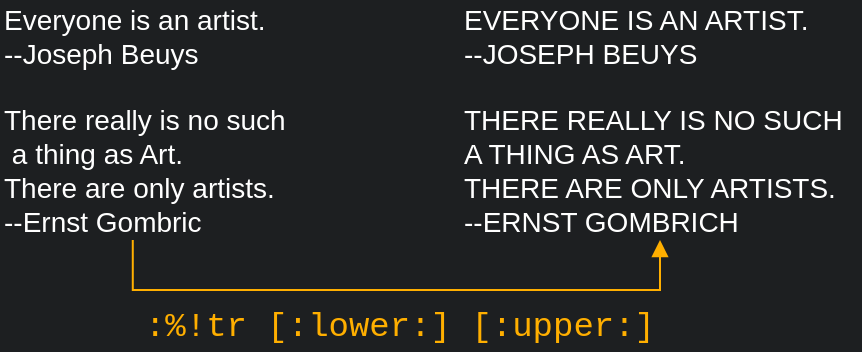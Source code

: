 <mxfile version="12.9.9" type="device" pages="3"><diagram id="LTKjd7NI_49tNAYSHAQ8" name="all lines"><mxGraphModel dx="768" dy="491" grid="1" gridSize="10" guides="1" tooltips="1" connect="1" arrows="1" fold="1" page="1" pageScale="1" pageWidth="850" pageHeight="1100" background="#1D1F21" math="0" shadow="0"><root><mxCell id="0"/><mxCell id="1" parent="0"/><mxCell id="Y9wIqFQAmbNXvihGPetd-3" value="" style="endArrow=block;html=1;entryX=0.5;entryY=1;entryDx=0;entryDy=0;strokeColor=#FFAF00;strokeWidth=1;endFill=1;exitX=0.443;exitY=1;exitDx=0;exitDy=0;exitPerimeter=0;edgeStyle=orthogonalEdgeStyle;rounded=0;" parent="1" target="QCtca8CUjWTFTjJ_bIK1-2" edge="1"><mxGeometry width="50" height="50" relative="1" as="geometry"><mxPoint x="106.388" y="220" as="sourcePoint"/><mxPoint x="353" y="220" as="targetPoint"/><Array as="points"><mxPoint x="106" y="245"/><mxPoint x="370" y="245"/></Array></mxGeometry></mxCell><mxCell id="Y9wIqFQAmbNXvihGPetd-4" value="&lt;font color=&quot;#ffaf00&quot; style=&quot;font-size: 17px;&quot;&gt;:%!tr [:lower:] [:upper:]&lt;/font&gt;" style="text;html=1;strokeColor=none;fillColor=none;align=center;verticalAlign=middle;whiteSpace=wrap;rounded=0;fontSize=17;spacingBottom=3;fontStyle=0;fontFamily=Courier New;" parent="1" vertex="1"><mxGeometry x="100" y="255" width="280" height="20" as="geometry"/></mxCell><mxCell id="QCtca8CUjWTFTjJ_bIK1-1" value="&lt;div style=&quot;font-size: 14px;&quot;&gt;&lt;div style=&quot;font-size: 14px;&quot;&gt;&lt;font color=&quot;#ffffff&quot; style=&quot;font-size: 14px;&quot;&gt;Everyone is an artist.&lt;/font&gt;&lt;/div&gt;&lt;div style=&quot;font-size: 14px;&quot;&gt;&lt;font color=&quot;#ffffff&quot; style=&quot;font-size: 14px;&quot;&gt;--Joseph Beuys&lt;/font&gt;&lt;/div&gt;&lt;div style=&quot;font-size: 14px;&quot;&gt;&lt;font color=&quot;#ffffff&quot; style=&quot;font-size: 14px;&quot;&gt;&lt;br style=&quot;font-size: 14px;&quot;&gt;&lt;/font&gt;&lt;/div&gt;&lt;div style=&quot;font-size: 14px;&quot;&gt;&lt;font color=&quot;#ffffff&quot; style=&quot;font-size: 14px;&quot;&gt;There really is no such&lt;/font&gt;&lt;/div&gt;&lt;div style=&quot;font-size: 14px;&quot;&gt;&lt;font color=&quot;#ffffff&quot; style=&quot;font-size: 14px;&quot;&gt;&amp;nbsp;a thing as Art.&lt;/font&gt;&lt;/div&gt;&lt;div style=&quot;font-size: 14px;&quot;&gt;&lt;font color=&quot;#ffffff&quot; style=&quot;font-size: 14px;&quot;&gt;There are only artists.&lt;/font&gt;&lt;/div&gt;&lt;div style=&quot;font-size: 14px;&quot;&gt;&lt;font color=&quot;#ffffff&quot; style=&quot;font-size: 14px;&quot;&gt;--Ernst Gombric&lt;/font&gt;&lt;/div&gt;&lt;/div&gt;" style="text;html=1;strokeColor=none;fillColor=none;align=left;verticalAlign=middle;whiteSpace=wrap;rounded=0;fontSize=14;spacingTop=2;spacingBottom=2;" parent="1" vertex="1"><mxGeometry x="40" y="100" width="170" height="120" as="geometry"/></mxCell><mxCell id="QCtca8CUjWTFTjJ_bIK1-2" value="&lt;div style=&quot;font-size: 14px;&quot;&gt;&lt;div style=&quot;font-size: 14px;&quot;&gt;&lt;font color=&quot;#ffffff&quot; style=&quot;font-size: 14px;&quot;&gt;EVERYONE IS AN ARTIST.&lt;/font&gt;&lt;/div&gt;&lt;div style=&quot;font-size: 14px;&quot;&gt;&lt;font color=&quot;#ffffff&quot; style=&quot;font-size: 14px;&quot;&gt;--JOSEPH BEUYS&lt;/font&gt;&lt;/div&gt;&lt;div style=&quot;font-size: 14px;&quot;&gt;&lt;font color=&quot;#ffffff&quot; style=&quot;font-size: 14px;&quot;&gt;&lt;br style=&quot;font-size: 14px;&quot;&gt;&lt;/font&gt;&lt;/div&gt;&lt;div style=&quot;font-size: 14px;&quot;&gt;&lt;font color=&quot;#ffffff&quot; style=&quot;font-size: 14px;&quot;&gt;THERE REALLY IS NO SUCH&lt;/font&gt;&lt;/div&gt;&lt;div style=&quot;font-size: 14px;&quot;&gt;&lt;font color=&quot;#ffffff&quot; style=&quot;font-size: 14px;&quot;&gt;A THING AS ART.&lt;/font&gt;&lt;/div&gt;&lt;div style=&quot;font-size: 14px;&quot;&gt;&lt;font color=&quot;#ffffff&quot; style=&quot;font-size: 14px;&quot;&gt;THERE ARE ONLY ARTISTS.&lt;/font&gt;&lt;/div&gt;&lt;div style=&quot;font-size: 14px;&quot;&gt;&lt;font color=&quot;#ffffff&quot; style=&quot;font-size: 14px;&quot;&gt;--ERNST GOMBRICH&lt;/font&gt;&lt;/div&gt;&lt;/div&gt;" style="text;html=1;strokeColor=none;fillColor=none;align=left;verticalAlign=middle;whiteSpace=wrap;rounded=0;fontSize=14;spacingTop=2;spacingBottom=2;" parent="1" vertex="1"><mxGeometry x="270" y="100" width="200" height="120" as="geometry"/></mxCell></root></mxGraphModel></diagram><diagram name="current line" id="bxkr-jCSJHHUQU_lmpoV"><mxGraphModel dx="768" dy="491" grid="1" gridSize="10" guides="1" tooltips="1" connect="1" arrows="1" fold="1" page="1" pageScale="1" pageWidth="850" pageHeight="1100" background="#1D1F21" math="0" shadow="0"><root><mxCell id="TEKUrCEN37EWvYWORdew-0"/><mxCell id="TEKUrCEN37EWvYWORdew-1" parent="TEKUrCEN37EWvYWORdew-0"/><mxCell id="TEKUrCEN37EWvYWORdew-2" value="" style="endArrow=block;html=1;strokeColor=#FFAF00;strokeWidth=1;endFill=1;rounded=0;exitX=0.75;exitY=1;exitDx=0;exitDy=0;" edge="1" parent="TEKUrCEN37EWvYWORdew-1"><mxGeometry width="50" height="50" relative="1" as="geometry"><mxPoint x="153" y="211" as="sourcePoint"/><mxPoint x="263" y="211" as="targetPoint"/></mxGeometry></mxCell><mxCell id="TEKUrCEN37EWvYWORdew-3" value="&lt;font color=&quot;#ffaf00&quot; style=&quot;font-size: 17px&quot;&gt;:.!tr [:lower:] [:upper:]&lt;/font&gt;" style="text;html=1;strokeColor=none;fillColor=none;align=center;verticalAlign=middle;whiteSpace=wrap;rounded=0;fontSize=17;spacingBottom=3;fontStyle=0;fontFamily=Courier New;" vertex="1" parent="TEKUrCEN37EWvYWORdew-1"><mxGeometry x="80" y="230" width="280" height="20" as="geometry"/></mxCell><mxCell id="TEKUrCEN37EWvYWORdew-4" value="&lt;div style=&quot;font-size: 14px;&quot;&gt;&lt;div style=&quot;font-size: 14px;&quot;&gt;&lt;font color=&quot;#ffffff&quot; style=&quot;font-size: 14px;&quot;&gt;Everyone is an artist.&lt;/font&gt;&lt;/div&gt;&lt;div style=&quot;font-size: 14px;&quot;&gt;&lt;font color=&quot;#ffffff&quot; style=&quot;font-size: 14px;&quot;&gt;--Joseph Beuys&lt;/font&gt;&lt;/div&gt;&lt;div style=&quot;font-size: 14px;&quot;&gt;&lt;font color=&quot;#ffffff&quot; style=&quot;font-size: 14px;&quot;&gt;&lt;br style=&quot;font-size: 14px;&quot;&gt;&lt;/font&gt;&lt;/div&gt;&lt;div style=&quot;font-size: 14px;&quot;&gt;&lt;font color=&quot;#ffffff&quot; style=&quot;font-size: 14px;&quot;&gt;There really is no such&lt;/font&gt;&lt;/div&gt;&lt;div style=&quot;font-size: 14px;&quot;&gt;&lt;font color=&quot;#ffffff&quot; style=&quot;font-size: 14px;&quot;&gt;&amp;nbsp;a thing as Art.&lt;/font&gt;&lt;/div&gt;&lt;div style=&quot;font-size: 14px;&quot;&gt;&lt;font color=&quot;#ffffff&quot; style=&quot;font-size: 14px;&quot;&gt;There are only artists.&lt;/font&gt;&lt;/div&gt;&lt;div style=&quot;font-size: 14px;&quot;&gt;&lt;font color=&quot;#ffffff&quot; style=&quot;font-size: 14px;&quot;&gt;--Ernst Gombric&lt;/font&gt;&lt;/div&gt;&lt;/div&gt;" style="text;html=1;strokeColor=none;fillColor=none;align=left;verticalAlign=middle;whiteSpace=wrap;rounded=0;fontSize=14;spacingTop=2;spacingBottom=2;" vertex="1" parent="TEKUrCEN37EWvYWORdew-1"><mxGeometry x="40" y="100" width="170" height="120" as="geometry"/></mxCell><mxCell id="TEKUrCEN37EWvYWORdew-5" value="&lt;div&gt;&lt;div&gt;&lt;div&gt;&lt;font color=&quot;#ffffff&quot;&gt;Everyone is an artist.&lt;/font&gt;&lt;/div&gt;&lt;div&gt;&lt;font color=&quot;#ffffff&quot;&gt;--Joseph Beuys&lt;/font&gt;&lt;/div&gt;&lt;div&gt;&lt;font color=&quot;#ffffff&quot;&gt;&lt;br&gt;&lt;/font&gt;&lt;/div&gt;&lt;div&gt;&lt;font color=&quot;#ffffff&quot;&gt;There really is no such&lt;/font&gt;&lt;/div&gt;&lt;div&gt;&lt;font color=&quot;#ffffff&quot;&gt;a thing as Art.&lt;/font&gt;&lt;/div&gt;&lt;div&gt;&lt;font color=&quot;#ffffff&quot;&gt;There are only artists.&lt;/font&gt;&lt;/div&gt;&lt;div&gt;&lt;font color=&quot;#ffffff&quot;&gt;--ERNST GOMBRIC&lt;/font&gt;&lt;/div&gt;&lt;/div&gt;&lt;/div&gt;" style="text;html=1;strokeColor=none;fillColor=none;align=left;verticalAlign=middle;whiteSpace=wrap;rounded=0;fontSize=14;spacingTop=2;spacingBottom=2;" vertex="1" parent="TEKUrCEN37EWvYWORdew-1"><mxGeometry x="270" y="100" width="200" height="120" as="geometry"/></mxCell></root></mxGraphModel></diagram><diagram name="range lines" id="Gwh_S7VIiZfNbU7TE9qB"><mxGraphModel dx="768" dy="491" grid="1" gridSize="10" guides="1" tooltips="1" connect="1" arrows="1" fold="1" page="1" pageScale="1" pageWidth="850" pageHeight="1100" background="#1D1F21" math="0" shadow="0"><root><mxCell id="zm7UVJHNflUOElRD41OS-0"/><mxCell id="zm7UVJHNflUOElRD41OS-1" parent="zm7UVJHNflUOElRD41OS-0"/><mxCell id="zm7UVJHNflUOElRD41OS-6" value="" style="rounded=0;whiteSpace=wrap;html=1;fontSize=17;fillColor=#FFAF00;strokeColor=#FFAF00;" vertex="1" parent="zm7UVJHNflUOElRD41OS-1"><mxGeometry x="40" y="150" width="150" height="50" as="geometry"/></mxCell><mxCell id="zm7UVJHNflUOElRD41OS-2" value="" style="endArrow=block;html=1;strokeColor=#FFAF00;strokeWidth=1;endFill=1;rounded=0;exitX=0.75;exitY=1;exitDx=0;exitDy=0;entryX=0.007;entryY=0.628;entryDx=0;entryDy=0;entryPerimeter=0;" edge="1" parent="zm7UVJHNflUOElRD41OS-1" target="zm7UVJHNflUOElRD41OS-5"><mxGeometry width="50" height="50" relative="1" as="geometry"><mxPoint x="190" y="174.5" as="sourcePoint"/><mxPoint x="310" y="174.5" as="targetPoint"/></mxGeometry></mxCell><mxCell id="zm7UVJHNflUOElRD41OS-3" value="&lt;font color=&quot;#ffaf00&quot; style=&quot;font-size: 17px&quot;&gt;:4,6!tr [:lower:] [:upper:]&lt;/font&gt;" style="text;html=1;strokeColor=none;fillColor=none;align=center;verticalAlign=middle;whiteSpace=wrap;rounded=0;fontSize=17;spacingBottom=3;fontStyle=0;fontFamily=Courier New;" vertex="1" parent="zm7UVJHNflUOElRD41OS-1"><mxGeometry x="80" y="230" width="280" height="20" as="geometry"/></mxCell><mxCell id="zm7UVJHNflUOElRD41OS-7" value="" style="rounded=0;whiteSpace=wrap;html=1;fontSize=17;fillColor=#FFAF00;strokeColor=#FFAF00;" vertex="1" parent="zm7UVJHNflUOElRD41OS-1"><mxGeometry x="270" y="150" width="190" height="50" as="geometry"/></mxCell><mxCell id="zm7UVJHNflUOElRD41OS-4" value="&lt;div style=&quot;font-size: 14px;&quot;&gt;&lt;div style=&quot;font-size: 14px;&quot;&gt;&lt;font color=&quot;#ffffff&quot; style=&quot;font-size: 14px;&quot;&gt;Everyone is an artist.&lt;/font&gt;&lt;/div&gt;&lt;div style=&quot;font-size: 14px;&quot;&gt;&lt;font color=&quot;#ffffff&quot; style=&quot;font-size: 14px;&quot;&gt;--Joseph Beuys&lt;/font&gt;&lt;/div&gt;&lt;div style=&quot;font-size: 14px;&quot;&gt;&lt;font color=&quot;#ffffff&quot; style=&quot;font-size: 14px;&quot;&gt;&lt;br style=&quot;font-size: 14px;&quot;&gt;&lt;/font&gt;&lt;/div&gt;&lt;div style=&quot;font-size: 14px;&quot;&gt;&lt;font color=&quot;#ffffff&quot; style=&quot;font-size: 14px;&quot;&gt;There really is no such&lt;/font&gt;&lt;/div&gt;&lt;div style=&quot;font-size: 14px;&quot;&gt;&lt;font color=&quot;#ffffff&quot; style=&quot;font-size: 14px;&quot;&gt;&amp;nbsp;a thing as Art.&lt;/font&gt;&lt;/div&gt;&lt;div style=&quot;font-size: 14px;&quot;&gt;&lt;font color=&quot;#ffffff&quot; style=&quot;font-size: 14px;&quot;&gt;There are only artists.&lt;/font&gt;&lt;/div&gt;&lt;div style=&quot;font-size: 14px;&quot;&gt;&lt;font color=&quot;#ffffff&quot; style=&quot;font-size: 14px;&quot;&gt;--Ernst Gombric&lt;/font&gt;&lt;/div&gt;&lt;/div&gt;" style="text;html=1;strokeColor=none;fillColor=none;align=left;verticalAlign=middle;whiteSpace=wrap;rounded=0;fontSize=14;spacingTop=2;spacingBottom=2;" vertex="1" parent="zm7UVJHNflUOElRD41OS-1"><mxGeometry x="40" y="100" width="170" height="120" as="geometry"/></mxCell><mxCell id="zm7UVJHNflUOElRD41OS-5" value="&lt;div&gt;&lt;font color=&quot;#ffffff&quot;&gt;Everyone is an artist.&lt;/font&gt;&lt;/div&gt;&lt;div&gt;&lt;font color=&quot;#ffffff&quot;&gt;--Joseph Beuys&lt;/font&gt;&lt;/div&gt;&lt;div&gt;&lt;font color=&quot;#ffffff&quot;&gt;&lt;br&gt;&lt;/font&gt;&lt;/div&gt;&lt;div&gt;&lt;font color=&quot;#ffffff&quot;&gt;THERE REALLY IS NO SUCH&lt;/font&gt;&lt;/div&gt;&lt;div&gt;&lt;font color=&quot;#ffffff&quot;&gt;A THING AS ART.&lt;/font&gt;&lt;/div&gt;&lt;div&gt;&lt;font color=&quot;#ffffff&quot;&gt;THERE ARE ONLY ARTISTS.&lt;/font&gt;&lt;/div&gt;&lt;div&gt;&lt;font color=&quot;#ffffff&quot;&gt;--Ernst Gombric&lt;/font&gt;&lt;/div&gt;" style="text;html=1;strokeColor=none;fillColor=none;align=left;verticalAlign=middle;whiteSpace=wrap;rounded=0;fontSize=14;spacingTop=2;spacingBottom=2;" vertex="1" parent="zm7UVJHNflUOElRD41OS-1"><mxGeometry x="270" y="100" width="200" height="120" as="geometry"/></mxCell></root></mxGraphModel></diagram></mxfile>